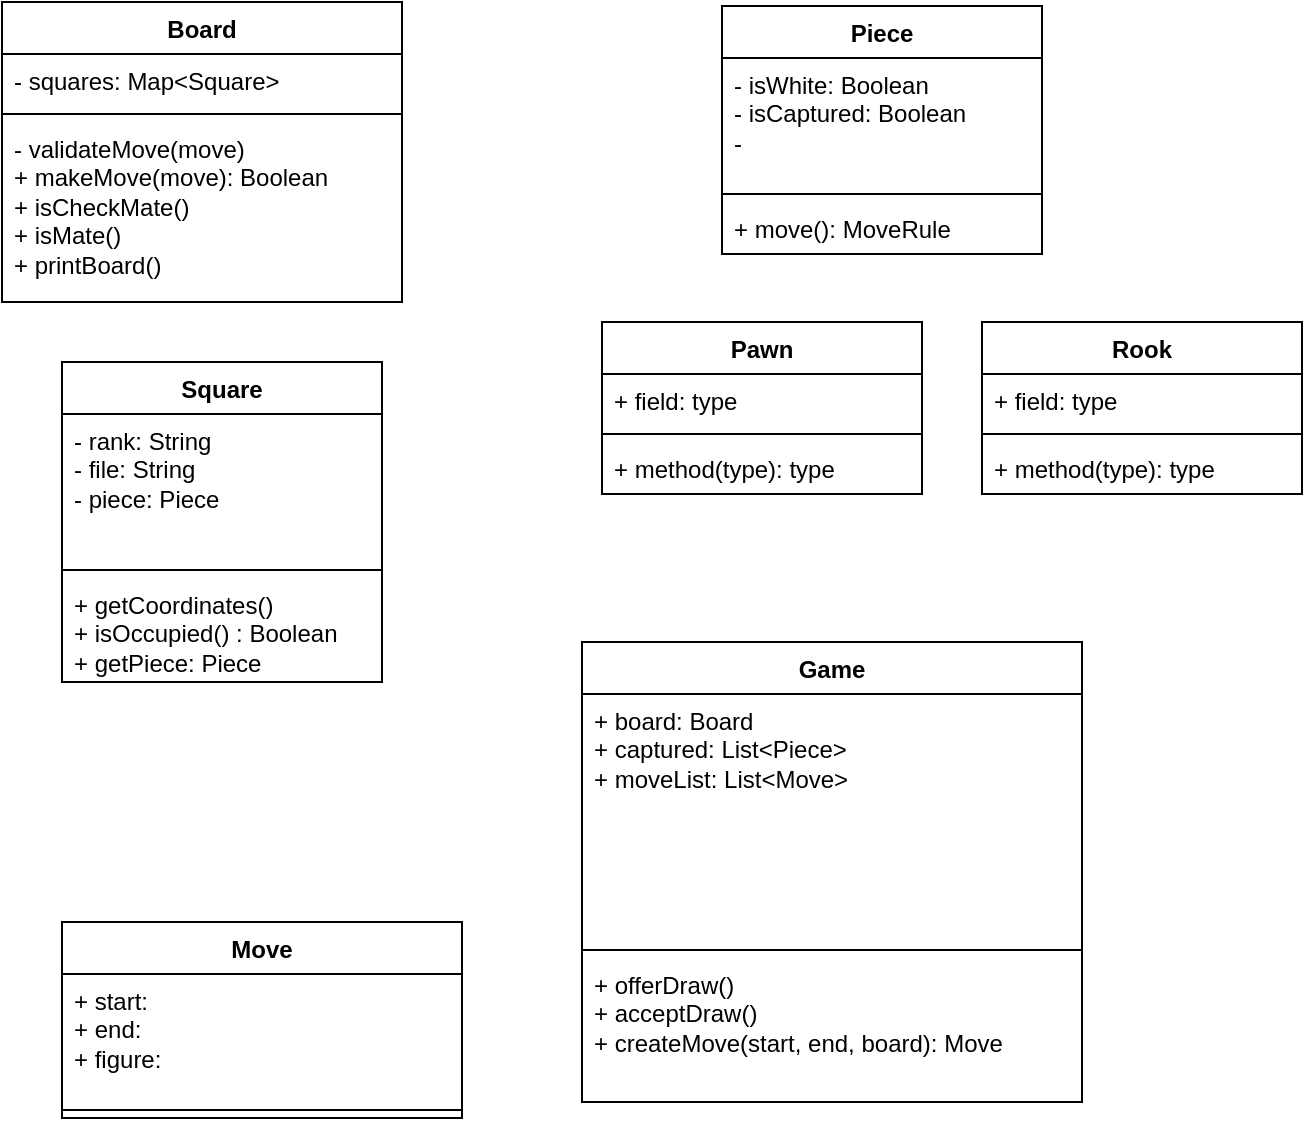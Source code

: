 <mxfile version="26.2.12">
  <diagram name="Page-1" id="grg_gjn7ZcfiZ8GK8Vm8">
    <mxGraphModel dx="1215" dy="784" grid="1" gridSize="10" guides="1" tooltips="1" connect="1" arrows="1" fold="1" page="1" pageScale="1" pageWidth="850" pageHeight="1100" math="0" shadow="0">
      <root>
        <mxCell id="0" />
        <mxCell id="1" parent="0" />
        <mxCell id="9a7acZNvdCiacS4MlTSs-1" value="Piece" style="swimlane;fontStyle=1;align=center;verticalAlign=top;childLayout=stackLayout;horizontal=1;startSize=26;horizontalStack=0;resizeParent=1;resizeParentMax=0;resizeLast=0;collapsible=1;marginBottom=0;whiteSpace=wrap;html=1;" vertex="1" parent="1">
          <mxGeometry x="420" y="172" width="160" height="124" as="geometry" />
        </mxCell>
        <mxCell id="9a7acZNvdCiacS4MlTSs-2" value="&lt;div&gt;- isWhite: Boolean&lt;/div&gt;&lt;div&gt;- isCaptured: Boolean&lt;/div&gt;&lt;div&gt;- &lt;br&gt;&lt;/div&gt;&lt;div&gt;&lt;br&gt;&lt;/div&gt;" style="text;strokeColor=none;fillColor=none;align=left;verticalAlign=top;spacingLeft=4;spacingRight=4;overflow=hidden;rotatable=0;points=[[0,0.5],[1,0.5]];portConstraint=eastwest;whiteSpace=wrap;html=1;" vertex="1" parent="9a7acZNvdCiacS4MlTSs-1">
          <mxGeometry y="26" width="160" height="64" as="geometry" />
        </mxCell>
        <mxCell id="9a7acZNvdCiacS4MlTSs-3" value="" style="line;strokeWidth=1;fillColor=none;align=left;verticalAlign=middle;spacingTop=-1;spacingLeft=3;spacingRight=3;rotatable=0;labelPosition=right;points=[];portConstraint=eastwest;strokeColor=inherit;" vertex="1" parent="9a7acZNvdCiacS4MlTSs-1">
          <mxGeometry y="90" width="160" height="8" as="geometry" />
        </mxCell>
        <mxCell id="9a7acZNvdCiacS4MlTSs-4" value="+ move(): MoveRule" style="text;strokeColor=none;fillColor=none;align=left;verticalAlign=top;spacingLeft=4;spacingRight=4;overflow=hidden;rotatable=0;points=[[0,0.5],[1,0.5]];portConstraint=eastwest;whiteSpace=wrap;html=1;" vertex="1" parent="9a7acZNvdCiacS4MlTSs-1">
          <mxGeometry y="98" width="160" height="26" as="geometry" />
        </mxCell>
        <mxCell id="9a7acZNvdCiacS4MlTSs-5" value="Pawn" style="swimlane;fontStyle=1;align=center;verticalAlign=top;childLayout=stackLayout;horizontal=1;startSize=26;horizontalStack=0;resizeParent=1;resizeParentMax=0;resizeLast=0;collapsible=1;marginBottom=0;whiteSpace=wrap;html=1;" vertex="1" parent="1">
          <mxGeometry x="360" y="330" width="160" height="86" as="geometry" />
        </mxCell>
        <mxCell id="9a7acZNvdCiacS4MlTSs-6" value="+ field: type" style="text;strokeColor=none;fillColor=none;align=left;verticalAlign=top;spacingLeft=4;spacingRight=4;overflow=hidden;rotatable=0;points=[[0,0.5],[1,0.5]];portConstraint=eastwest;whiteSpace=wrap;html=1;" vertex="1" parent="9a7acZNvdCiacS4MlTSs-5">
          <mxGeometry y="26" width="160" height="26" as="geometry" />
        </mxCell>
        <mxCell id="9a7acZNvdCiacS4MlTSs-7" value="" style="line;strokeWidth=1;fillColor=none;align=left;verticalAlign=middle;spacingTop=-1;spacingLeft=3;spacingRight=3;rotatable=0;labelPosition=right;points=[];portConstraint=eastwest;strokeColor=inherit;" vertex="1" parent="9a7acZNvdCiacS4MlTSs-5">
          <mxGeometry y="52" width="160" height="8" as="geometry" />
        </mxCell>
        <mxCell id="9a7acZNvdCiacS4MlTSs-8" value="+ method(type): type" style="text;strokeColor=none;fillColor=none;align=left;verticalAlign=top;spacingLeft=4;spacingRight=4;overflow=hidden;rotatable=0;points=[[0,0.5],[1,0.5]];portConstraint=eastwest;whiteSpace=wrap;html=1;" vertex="1" parent="9a7acZNvdCiacS4MlTSs-5">
          <mxGeometry y="60" width="160" height="26" as="geometry" />
        </mxCell>
        <mxCell id="9a7acZNvdCiacS4MlTSs-9" value="Rook" style="swimlane;fontStyle=1;align=center;verticalAlign=top;childLayout=stackLayout;horizontal=1;startSize=26;horizontalStack=0;resizeParent=1;resizeParentMax=0;resizeLast=0;collapsible=1;marginBottom=0;whiteSpace=wrap;html=1;" vertex="1" parent="1">
          <mxGeometry x="550" y="330" width="160" height="86" as="geometry" />
        </mxCell>
        <mxCell id="9a7acZNvdCiacS4MlTSs-10" value="+ field: type" style="text;strokeColor=none;fillColor=none;align=left;verticalAlign=top;spacingLeft=4;spacingRight=4;overflow=hidden;rotatable=0;points=[[0,0.5],[1,0.5]];portConstraint=eastwest;whiteSpace=wrap;html=1;" vertex="1" parent="9a7acZNvdCiacS4MlTSs-9">
          <mxGeometry y="26" width="160" height="26" as="geometry" />
        </mxCell>
        <mxCell id="9a7acZNvdCiacS4MlTSs-11" value="" style="line;strokeWidth=1;fillColor=none;align=left;verticalAlign=middle;spacingTop=-1;spacingLeft=3;spacingRight=3;rotatable=0;labelPosition=right;points=[];portConstraint=eastwest;strokeColor=inherit;" vertex="1" parent="9a7acZNvdCiacS4MlTSs-9">
          <mxGeometry y="52" width="160" height="8" as="geometry" />
        </mxCell>
        <mxCell id="9a7acZNvdCiacS4MlTSs-12" value="+ method(type): type" style="text;strokeColor=none;fillColor=none;align=left;verticalAlign=top;spacingLeft=4;spacingRight=4;overflow=hidden;rotatable=0;points=[[0,0.5],[1,0.5]];portConstraint=eastwest;whiteSpace=wrap;html=1;" vertex="1" parent="9a7acZNvdCiacS4MlTSs-9">
          <mxGeometry y="60" width="160" height="26" as="geometry" />
        </mxCell>
        <mxCell id="9a7acZNvdCiacS4MlTSs-13" value="Board" style="swimlane;fontStyle=1;align=center;verticalAlign=top;childLayout=stackLayout;horizontal=1;startSize=26;horizontalStack=0;resizeParent=1;resizeParentMax=0;resizeLast=0;collapsible=1;marginBottom=0;whiteSpace=wrap;html=1;" vertex="1" parent="1">
          <mxGeometry x="60" y="170" width="200" height="150" as="geometry" />
        </mxCell>
        <mxCell id="9a7acZNvdCiacS4MlTSs-14" value="- squares: Map&amp;lt;Square&amp;gt;" style="text;strokeColor=none;fillColor=none;align=left;verticalAlign=top;spacingLeft=4;spacingRight=4;overflow=hidden;rotatable=0;points=[[0,0.5],[1,0.5]];portConstraint=eastwest;whiteSpace=wrap;html=1;" vertex="1" parent="9a7acZNvdCiacS4MlTSs-13">
          <mxGeometry y="26" width="200" height="26" as="geometry" />
        </mxCell>
        <mxCell id="9a7acZNvdCiacS4MlTSs-15" value="" style="line;strokeWidth=1;fillColor=none;align=left;verticalAlign=middle;spacingTop=-1;spacingLeft=3;spacingRight=3;rotatable=0;labelPosition=right;points=[];portConstraint=eastwest;strokeColor=inherit;" vertex="1" parent="9a7acZNvdCiacS4MlTSs-13">
          <mxGeometry y="52" width="200" height="8" as="geometry" />
        </mxCell>
        <mxCell id="9a7acZNvdCiacS4MlTSs-16" value="&lt;div&gt;- validateMove(move)&lt;/div&gt;&lt;div&gt;+ makeMove(move): Boolean&lt;/div&gt;&lt;div&gt;+ isCheckMate()&lt;/div&gt;&lt;div&gt;+ isMate()&lt;/div&gt;&lt;div&gt;+ printBoard()&lt;/div&gt;" style="text;strokeColor=none;fillColor=none;align=left;verticalAlign=top;spacingLeft=4;spacingRight=4;overflow=hidden;rotatable=0;points=[[0,0.5],[1,0.5]];portConstraint=eastwest;whiteSpace=wrap;html=1;" vertex="1" parent="9a7acZNvdCiacS4MlTSs-13">
          <mxGeometry y="60" width="200" height="90" as="geometry" />
        </mxCell>
        <mxCell id="9a7acZNvdCiacS4MlTSs-17" value="Square" style="swimlane;fontStyle=1;align=center;verticalAlign=top;childLayout=stackLayout;horizontal=1;startSize=26;horizontalStack=0;resizeParent=1;resizeParentMax=0;resizeLast=0;collapsible=1;marginBottom=0;whiteSpace=wrap;html=1;" vertex="1" parent="1">
          <mxGeometry x="90" y="350" width="160" height="160" as="geometry" />
        </mxCell>
        <mxCell id="9a7acZNvdCiacS4MlTSs-18" value="&lt;div&gt;- rank: String&lt;/div&gt;&lt;div&gt;- file: String&lt;/div&gt;&lt;div&gt;- piece: Piece&lt;/div&gt;" style="text;strokeColor=none;fillColor=none;align=left;verticalAlign=top;spacingLeft=4;spacingRight=4;overflow=hidden;rotatable=0;points=[[0,0.5],[1,0.5]];portConstraint=eastwest;whiteSpace=wrap;html=1;" vertex="1" parent="9a7acZNvdCiacS4MlTSs-17">
          <mxGeometry y="26" width="160" height="74" as="geometry" />
        </mxCell>
        <mxCell id="9a7acZNvdCiacS4MlTSs-19" value="" style="line;strokeWidth=1;fillColor=none;align=left;verticalAlign=middle;spacingTop=-1;spacingLeft=3;spacingRight=3;rotatable=0;labelPosition=right;points=[];portConstraint=eastwest;strokeColor=inherit;" vertex="1" parent="9a7acZNvdCiacS4MlTSs-17">
          <mxGeometry y="100" width="160" height="8" as="geometry" />
        </mxCell>
        <mxCell id="9a7acZNvdCiacS4MlTSs-20" value="&lt;div&gt;+ getCoordinates()&lt;/div&gt;&lt;div&gt;+ isOccupied() : Boolean&lt;/div&gt;&lt;div&gt;+ getPiece: Piece&lt;/div&gt;" style="text;strokeColor=none;fillColor=none;align=left;verticalAlign=top;spacingLeft=4;spacingRight=4;overflow=hidden;rotatable=0;points=[[0,0.5],[1,0.5]];portConstraint=eastwest;whiteSpace=wrap;html=1;" vertex="1" parent="9a7acZNvdCiacS4MlTSs-17">
          <mxGeometry y="108" width="160" height="52" as="geometry" />
        </mxCell>
        <mxCell id="9a7acZNvdCiacS4MlTSs-21" value="Game" style="swimlane;fontStyle=1;align=center;verticalAlign=top;childLayout=stackLayout;horizontal=1;startSize=26;horizontalStack=0;resizeParent=1;resizeParentMax=0;resizeLast=0;collapsible=1;marginBottom=0;whiteSpace=wrap;html=1;" vertex="1" parent="1">
          <mxGeometry x="350" y="490" width="250" height="230" as="geometry" />
        </mxCell>
        <mxCell id="9a7acZNvdCiacS4MlTSs-22" value="&lt;div&gt;+ board: Board&lt;/div&gt;&lt;div&gt;+ captured: List&amp;lt;Piece&amp;gt;&lt;/div&gt;&lt;div&gt;+ moveList: List&amp;lt;Move&amp;gt;&lt;/div&gt;" style="text;strokeColor=none;fillColor=none;align=left;verticalAlign=top;spacingLeft=4;spacingRight=4;overflow=hidden;rotatable=0;points=[[0,0.5],[1,0.5]];portConstraint=eastwest;whiteSpace=wrap;html=1;" vertex="1" parent="9a7acZNvdCiacS4MlTSs-21">
          <mxGeometry y="26" width="250" height="124" as="geometry" />
        </mxCell>
        <mxCell id="9a7acZNvdCiacS4MlTSs-23" value="" style="line;strokeWidth=1;fillColor=none;align=left;verticalAlign=middle;spacingTop=-1;spacingLeft=3;spacingRight=3;rotatable=0;labelPosition=right;points=[];portConstraint=eastwest;strokeColor=inherit;" vertex="1" parent="9a7acZNvdCiacS4MlTSs-21">
          <mxGeometry y="150" width="250" height="8" as="geometry" />
        </mxCell>
        <mxCell id="9a7acZNvdCiacS4MlTSs-24" value="&lt;div&gt;+ offerDraw()&lt;/div&gt;&lt;div&gt;+ acceptDraw()&lt;/div&gt;&lt;div&gt;+ createMove(start, end, board): Move&lt;/div&gt;" style="text;strokeColor=none;fillColor=none;align=left;verticalAlign=top;spacingLeft=4;spacingRight=4;overflow=hidden;rotatable=0;points=[[0,0.5],[1,0.5]];portConstraint=eastwest;whiteSpace=wrap;html=1;" vertex="1" parent="9a7acZNvdCiacS4MlTSs-21">
          <mxGeometry y="158" width="250" height="72" as="geometry" />
        </mxCell>
        <mxCell id="9a7acZNvdCiacS4MlTSs-25" value="Move" style="swimlane;fontStyle=1;align=center;verticalAlign=top;childLayout=stackLayout;horizontal=1;startSize=26;horizontalStack=0;resizeParent=1;resizeParentMax=0;resizeLast=0;collapsible=1;marginBottom=0;whiteSpace=wrap;html=1;" vertex="1" parent="1">
          <mxGeometry x="90" y="630" width="200" height="98" as="geometry" />
        </mxCell>
        <mxCell id="9a7acZNvdCiacS4MlTSs-26" value="&lt;div&gt;+ start: &lt;br&gt;&lt;/div&gt;&lt;div&gt;+ end:&lt;/div&gt;&lt;div&gt;+ figure:&lt;/div&gt;" style="text;strokeColor=none;fillColor=none;align=left;verticalAlign=top;spacingLeft=4;spacingRight=4;overflow=hidden;rotatable=0;points=[[0,0.5],[1,0.5]];portConstraint=eastwest;whiteSpace=wrap;html=1;" vertex="1" parent="9a7acZNvdCiacS4MlTSs-25">
          <mxGeometry y="26" width="200" height="64" as="geometry" />
        </mxCell>
        <mxCell id="9a7acZNvdCiacS4MlTSs-27" value="" style="line;strokeWidth=1;fillColor=none;align=left;verticalAlign=middle;spacingTop=-1;spacingLeft=3;spacingRight=3;rotatable=0;labelPosition=right;points=[];portConstraint=eastwest;strokeColor=inherit;" vertex="1" parent="9a7acZNvdCiacS4MlTSs-25">
          <mxGeometry y="90" width="200" height="8" as="geometry" />
        </mxCell>
      </root>
    </mxGraphModel>
  </diagram>
</mxfile>
